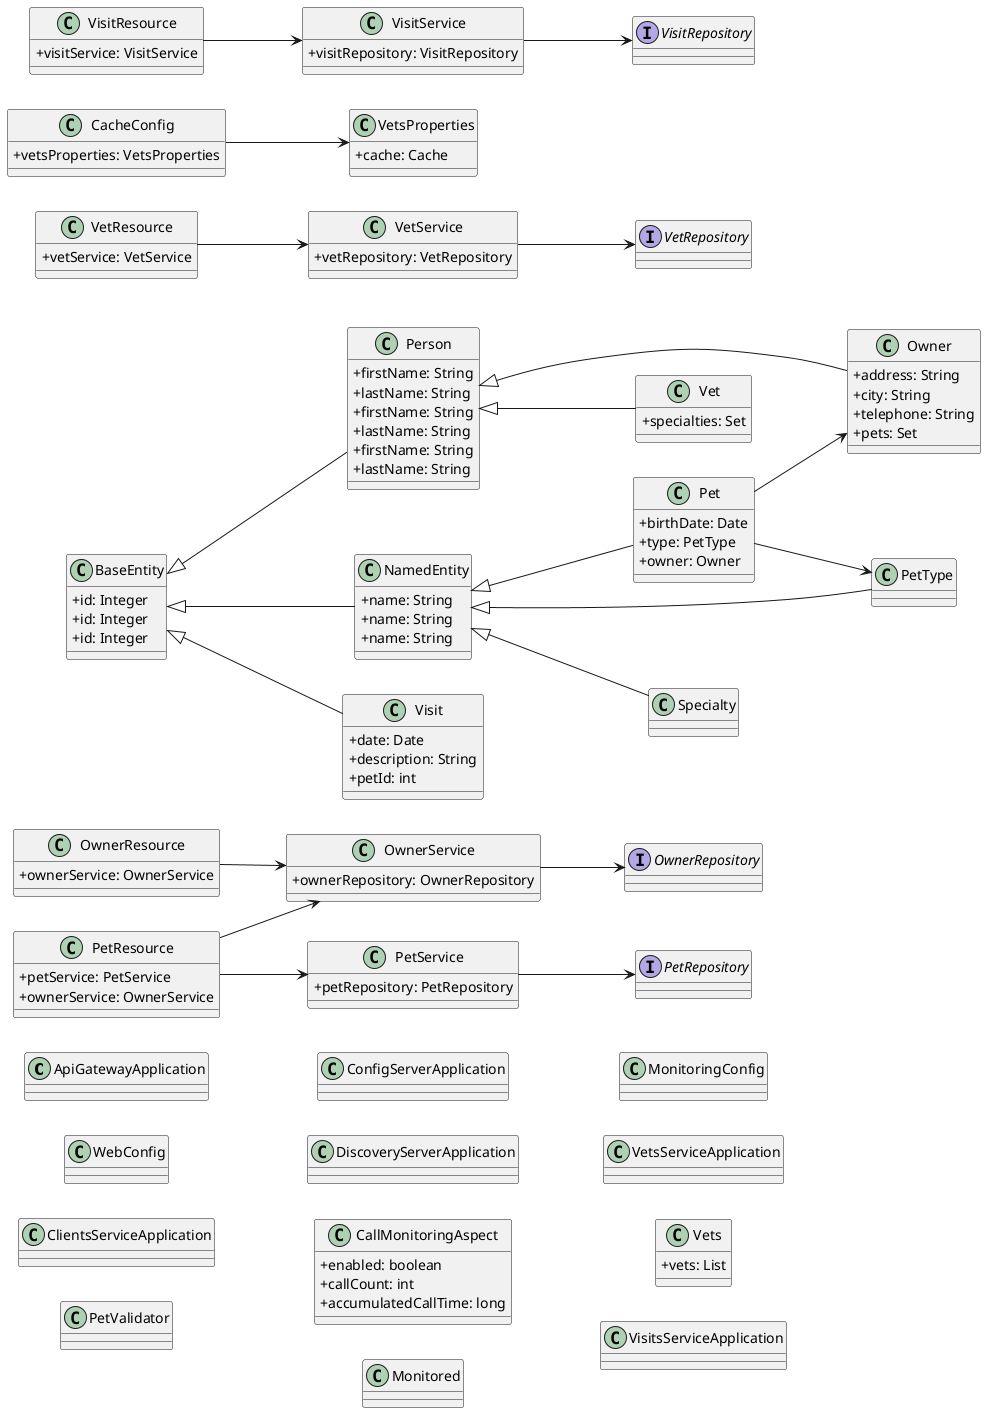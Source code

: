 @startuml
skinparam classAttributeIconSize 0
left to right direction
class ApiGatewayApplication {
}
class WebConfig {
}
class ClientsServiceApplication {
}
class OwnerService {
  + ownerRepository: OwnerRepository
}
class PetService {
  + petRepository: PetRepository
}
class OwnerResource {
  + ownerService: OwnerService
}
class PetResource {
  + petService: PetService
  + ownerService: OwnerService
}
class PetValidator {
}
class Person {
  + firstName: String
  + lastName: String
}
class Owner {
  + address: String
  + city: String
  + telephone: String
  + pets: Set
}
interface OwnerRepository {
}
class Pet {
  + birthDate: Date
  + type: PetType
  + owner: Owner
}
interface PetRepository {
}
class PetType {
}
class BaseEntity {
  + id: Integer
}
class NamedEntity {
  + name: String
}
class ConfigServerApplication {
}
class DiscoveryServerApplication {
}
class CallMonitoringAspect {
  + enabled: boolean
  + callCount: int
  + accumulatedCallTime: long
}
class Monitored {
}
class MonitoringConfig {
}
class VetsServiceApplication {
}
class VetService {
  + vetRepository: VetRepository
}
class Person {
  + firstName: String
  + lastName: String
}
class Specialty {
}
class Vet {
  + specialties: Set
}
interface VetRepository {
}
class Vets {
  + vets: List
}
class CacheConfig {
  + vetsProperties: VetsProperties
}
class VetsProperties {
  + cache: Cache
}
class BaseEntity {
  + id: Integer
}
class NamedEntity {
  + name: String
}
class VetResource {
  + vetService: VetService
}
class VisitsServiceApplication {
}
class VisitService {
  + visitRepository: VisitRepository
}
class VisitResource {
  + visitService: VisitService
}
class Visit {
  + date: Date
  + description: String
  + petId: int
}
interface VisitRepository {
}
class Person {
  + firstName: String
  + lastName: String
}
class BaseEntity {
  + id: Integer
}
class NamedEntity {
  + name: String
}
BaseEntity <|-- NamedEntity
BaseEntity <|-- Person
BaseEntity <|-- Visit
CacheConfig --> VetsProperties
NamedEntity <|-- Pet
NamedEntity <|-- PetType
NamedEntity <|-- Specialty
OwnerResource --> OwnerService
OwnerService --> OwnerRepository
Person <|-- Owner
Person <|-- Vet
Pet --> Owner
Pet --> PetType
PetResource --> OwnerService
PetResource --> PetService
PetService --> PetRepository
VetResource --> VetService
VetService --> VetRepository
VisitResource --> VisitService
VisitService --> VisitRepository
@enduml